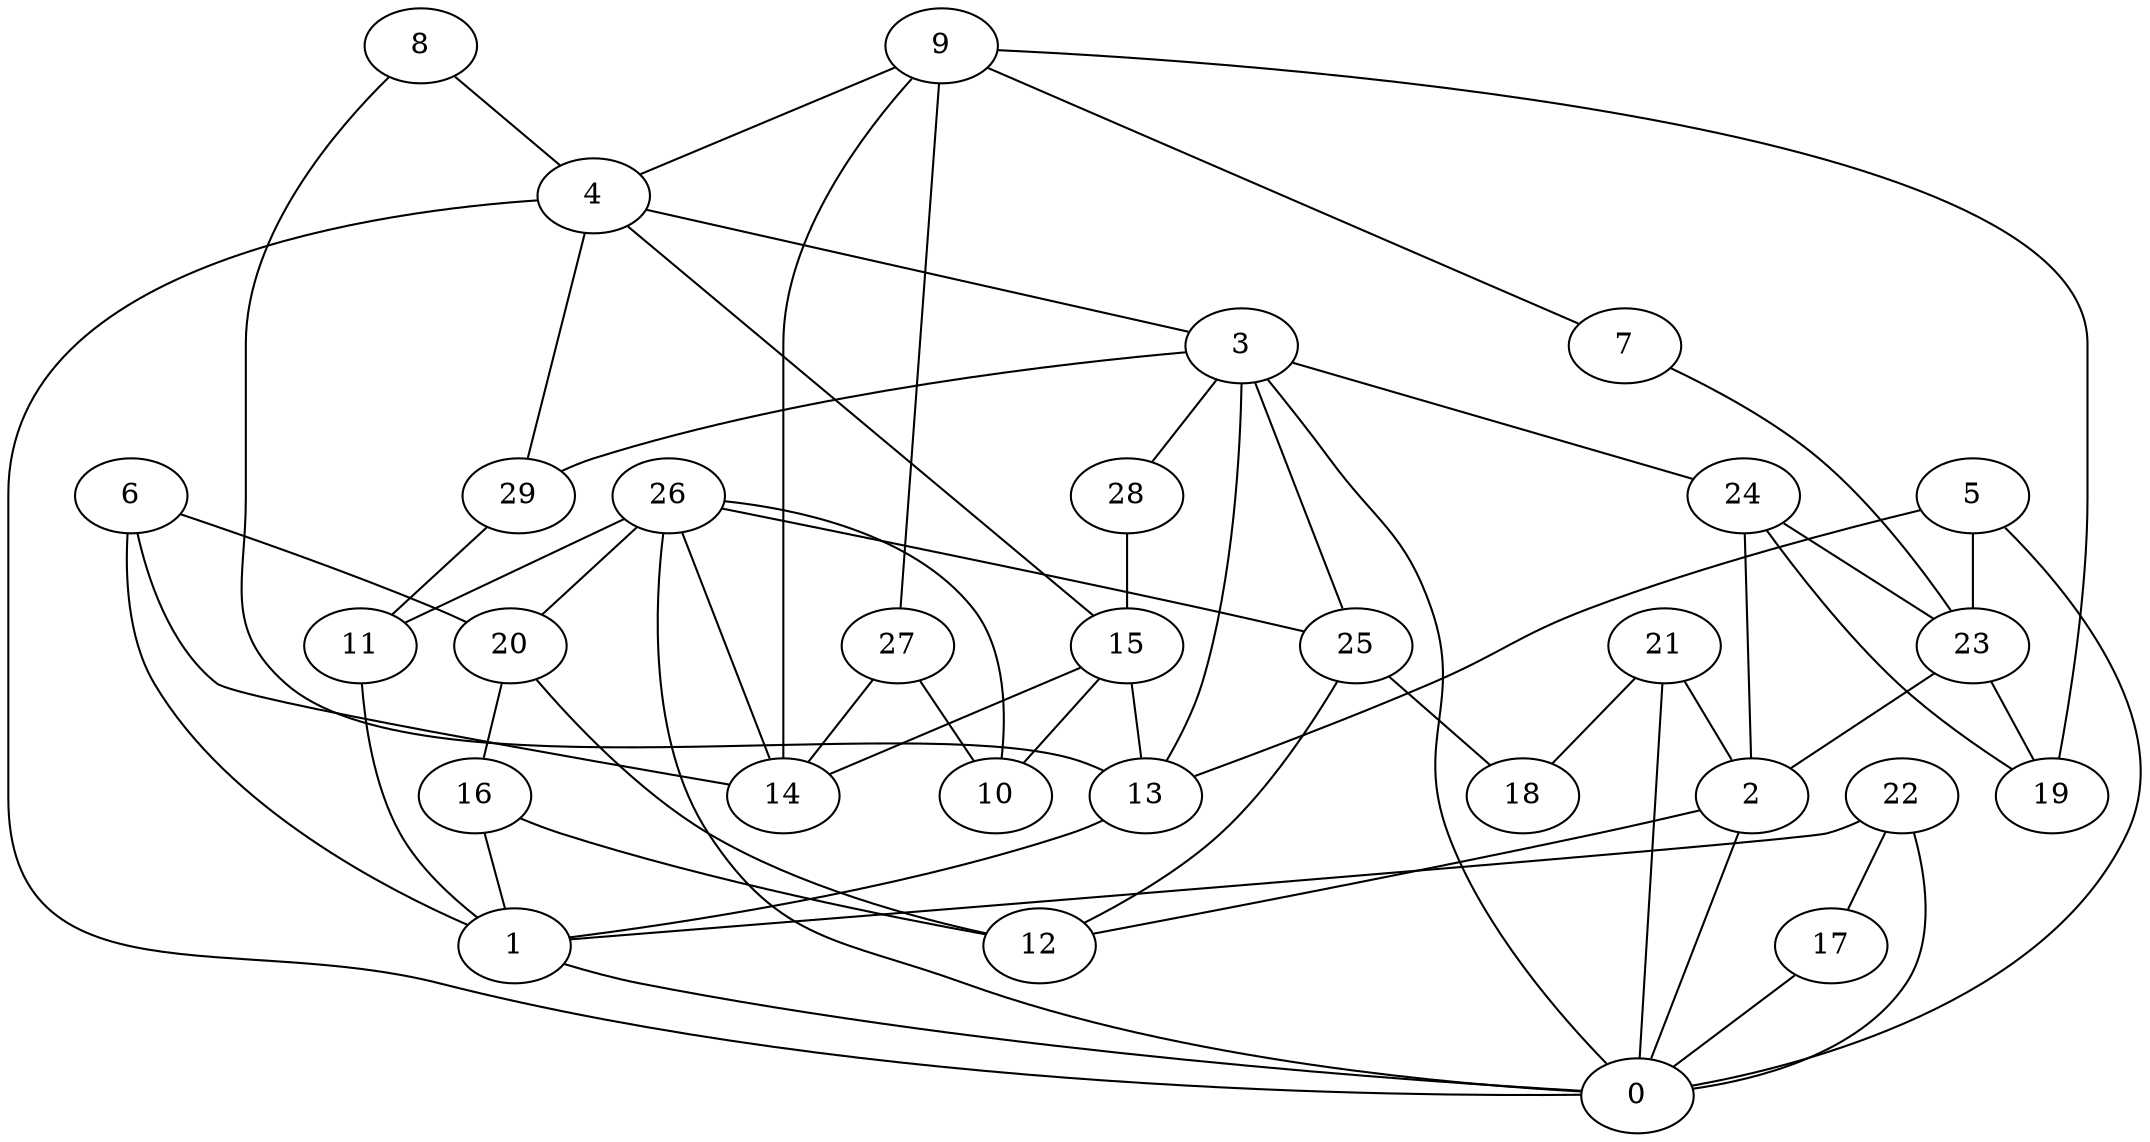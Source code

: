 digraph GG_graph {

subgraph G_graph {
edge [color = black]
"6" -> "1" [dir = none]
"6" -> "20" [dir = none]
"3" -> "28" [dir = none]
"3" -> "13" [dir = none]
"3" -> "29" [dir = none]
"3" -> "0" [dir = none]
"3" -> "24" [dir = none]
"3" -> "25" [dir = none]
"16" -> "12" [dir = none]
"16" -> "1" [dir = none]
"1" -> "0" [dir = none]
"9" -> "4" [dir = none]
"9" -> "19" [dir = none]
"9" -> "14" [dir = none]
"9" -> "7" [dir = none]
"22" -> "1" [dir = none]
"22" -> "0" [dir = none]
"22" -> "17" [dir = none]
"20" -> "12" [dir = none]
"20" -> "16" [dir = none]
"26" -> "11" [dir = none]
"26" -> "25" [dir = none]
"26" -> "10" [dir = none]
"26" -> "0" [dir = none]
"26" -> "14" [dir = none]
"26" -> "20" [dir = none]
"24" -> "2" [dir = none]
"24" -> "19" [dir = none]
"24" -> "23" [dir = none]
"15" -> "13" [dir = none]
"15" -> "14" [dir = none]
"15" -> "10" [dir = none]
"13" -> "1" [dir = none]
"29" -> "11" [dir = none]
"27" -> "10" [dir = none]
"27" -> "14" [dir = none]
"28" -> "15" [dir = none]
"17" -> "0" [dir = none]
"7" -> "23" [dir = none]
"4" -> "3" [dir = none]
"4" -> "0" [dir = none]
"4" -> "15" [dir = none]
"4" -> "29" [dir = none]
"11" -> "1" [dir = none]
"21" -> "2" [dir = none]
"21" -> "0" [dir = none]
"21" -> "18" [dir = none]
"23" -> "19" [dir = none]
"23" -> "2" [dir = none]
"8" -> "13" [dir = none]
"8" -> "4" [dir = none]
"5" -> "23" [dir = none]
"5" -> "13" [dir = none]
"5" -> "0" [dir = none]
"25" -> "12" [dir = none]
"25" -> "18" [dir = none]
"2" -> "0" [dir = none]
"2" -> "12" [dir = none]
"6" -> "14" [dir = none]
"9" -> "27" [dir = none]
}

}
